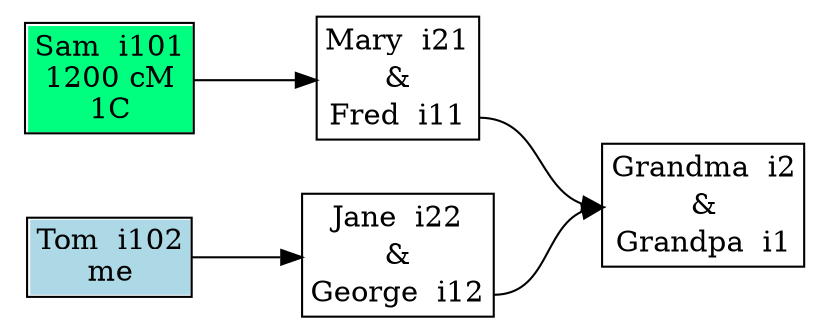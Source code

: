 digraph family {
node [shape=plaintext];
rankdir=LR;
f1 [label=<
<table cellpadding="3" border="1" cellspacing="0" cellborder="0">
<tr><td port="w">Grandma  i2</td></tr>
<tr><td port="u" cellpadding="0" cellspacing="0">&amp;</td></tr>
<tr><td port="h">Grandpa  i1</td></tr>
</table>>];
f11 [label=<
<table cellpadding="3" border="1" cellspacing="0" cellborder="0">
<tr><td port="w">Mary  i21</td></tr>
<tr><td port="u" cellpadding="0" cellspacing="0">&amp;</td></tr>
<tr><td port="h">Fred  i11</td></tr>
</table>>];
f12 [label=<
<table cellpadding="3" border="1" cellspacing="0" cellborder="0">
<tr><td port="w">Jane  i22</td></tr>
<tr><td port="u" cellpadding="0" cellspacing="0">&amp;</td></tr>
<tr><td port="h">George  i12</td></tr>
</table>>];
i102 [label=<
<table cellpadding="3" border="1" cellspacing="0" cellborder="0">
<tr><td port="i" bgcolor="lightblue">Tom  i102<br/>me</td></tr>
</table>>];
i101 [label=<
<table cellpadding="3" border="1" cellspacing="0" cellborder="0">
<tr><td port="i" bgcolor="springgreen">Sam  i101<br/>1200 cM<br/>1C</td></tr>
</table>>];
i101:i -> f11:u;
i102:i -> f12:u;
f11:h -> f1:u;
f12:h -> f1:u;
}

